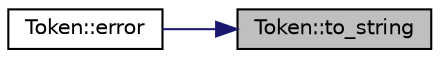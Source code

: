 digraph "Token::to_string"
{
 // LATEX_PDF_SIZE
  edge [fontname="Helvetica",fontsize="10",labelfontname="Helvetica",labelfontsize="10"];
  node [fontname="Helvetica",fontsize="10",shape=record];
  rankdir="RL";
  Node1 [label="Token::to_string",height=0.2,width=0.4,color="black", fillcolor="grey75", style="filled", fontcolor="black",tooltip=" "];
  Node1 -> Node2 [dir="back",color="midnightblue",fontsize="10",style="solid"];
  Node2 [label="Token::error",height=0.2,width=0.4,color="black", fillcolor="white", style="filled",URL="$struct_token.html#ac0c587f2218ffe6d7830adda1382a9c0",tooltip=" "];
}
